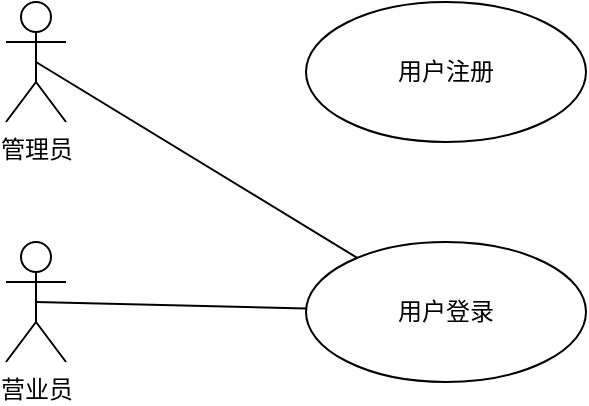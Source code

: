 <mxfile>
    <diagram id="3-yZVWRgHtUv_mpZm4_5" name="Page-1">
        <mxGraphModel dx="638" dy="611" grid="1" gridSize="10" guides="1" tooltips="1" connect="1" arrows="1" fold="1" page="1" pageScale="1" pageWidth="850" pageHeight="1100" math="0" shadow="0">
            <root>
                <mxCell id="0"/>
                <mxCell id="1" parent="0"/>
                <mxCell id="8" style="edgeStyle=none;shape=connector;rounded=1;html=1;exitX=0.5;exitY=0.5;exitDx=0;exitDy=0;exitPerimeter=0;labelBackgroundColor=default;strokeColor=default;fontFamily=Helvetica;fontSize=11;fontColor=default;endArrow=none;endFill=0;" parent="1" source="2" target="4" edge="1">
                    <mxGeometry relative="1" as="geometry"/>
                </mxCell>
                <mxCell id="2" value="管理员" style="shape=umlActor;verticalLabelPosition=bottom;verticalAlign=top;html=1;outlineConnect=0;" parent="1" vertex="1">
                    <mxGeometry x="90" y="140" width="30" height="60" as="geometry"/>
                </mxCell>
                <mxCell id="3" value="用户注册" style="ellipse;whiteSpace=wrap;html=1;" parent="1" vertex="1">
                    <mxGeometry x="240" y="140" width="140" height="70" as="geometry"/>
                </mxCell>
                <mxCell id="4" value="用户登录" style="ellipse;whiteSpace=wrap;html=1;" parent="1" vertex="1">
                    <mxGeometry x="240" y="260" width="140" height="70" as="geometry"/>
                </mxCell>
                <mxCell id="7" style="edgeStyle=none;html=1;exitX=0.5;exitY=0.5;exitDx=0;exitDy=0;exitPerimeter=0;endArrow=none;endFill=0;" parent="1" source="6" target="4" edge="1">
                    <mxGeometry relative="1" as="geometry"/>
                </mxCell>
                <mxCell id="6" value="营业员" style="shape=umlActor;verticalLabelPosition=bottom;verticalAlign=top;html=1;outlineConnect=0;" parent="1" vertex="1">
                    <mxGeometry x="90" y="260" width="30" height="60" as="geometry"/>
                </mxCell>
            </root>
        </mxGraphModel>
    </diagram>
</mxfile>